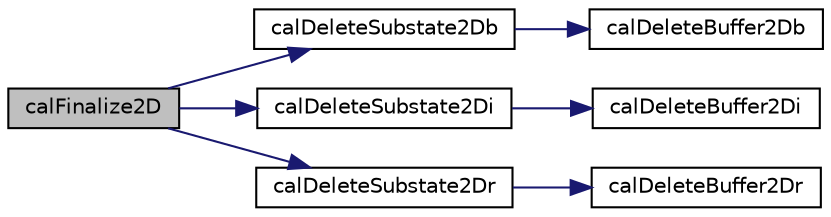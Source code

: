 digraph "calFinalize2D"
{
  edge [fontname="Helvetica",fontsize="10",labelfontname="Helvetica",labelfontsize="10"];
  node [fontname="Helvetica",fontsize="10",shape=record];
  rankdir="LR";
  Node1 [label="calFinalize2D",height=0.2,width=0.4,color="black", fillcolor="grey75", style="filled" fontcolor="black"];
  Node1 -> Node2 [color="midnightblue",fontsize="10",style="solid",fontname="Helvetica"];
  Node2 [label="calDeleteSubstate2Db",height=0.2,width=0.4,color="black", fillcolor="white", style="filled",URL="$cal2_d_8c.html#a40f979619dcb16132f6a54aac910961f",tooltip="Deletes the memory associated to a byte substate. "];
  Node2 -> Node3 [color="midnightblue",fontsize="10",style="solid",fontname="Helvetica"];
  Node3 [label="calDeleteBuffer2Db",height=0.2,width=0.4,color="black", fillcolor="white", style="filled",URL="$cal2_d_buffer_8c.html#a888f58d85865d80b2f92beb5a5690ebe",tooltip="Deletes the memory associated to a byte linearized matrix. "];
  Node1 -> Node4 [color="midnightblue",fontsize="10",style="solid",fontname="Helvetica"];
  Node4 [label="calDeleteSubstate2Di",height=0.2,width=0.4,color="black", fillcolor="white", style="filled",URL="$cal2_d_8c.html#a8d4bccd8825bac9a75c2a5bfbe9593c7",tooltip="Deletes the memory associated to an int substate. "];
  Node4 -> Node5 [color="midnightblue",fontsize="10",style="solid",fontname="Helvetica"];
  Node5 [label="calDeleteBuffer2Di",height=0.2,width=0.4,color="black", fillcolor="white", style="filled",URL="$cal2_d_buffer_8c.html#a6492bdb8481facf42e8aff2c51fb1bf3",tooltip="Deletes the memory associated to an int linearized matrix. "];
  Node1 -> Node6 [color="midnightblue",fontsize="10",style="solid",fontname="Helvetica"];
  Node6 [label="calDeleteSubstate2Dr",height=0.2,width=0.4,color="black", fillcolor="white", style="filled",URL="$cal2_d_8c.html#a3cff819d48210c4f2a80b81625555c24",tooltip="Deletes the memory associated to a real (floating point) substate. "];
  Node6 -> Node7 [color="midnightblue",fontsize="10",style="solid",fontname="Helvetica"];
  Node7 [label="calDeleteBuffer2Dr",height=0.2,width=0.4,color="black", fillcolor="white", style="filled",URL="$cal2_d_buffer_8c.html#a14c84c39c5cee3487c0f4a6c9fe61207",tooltip="Deletes the memory associated to a real (floating point) linearized matrix. "];
}
